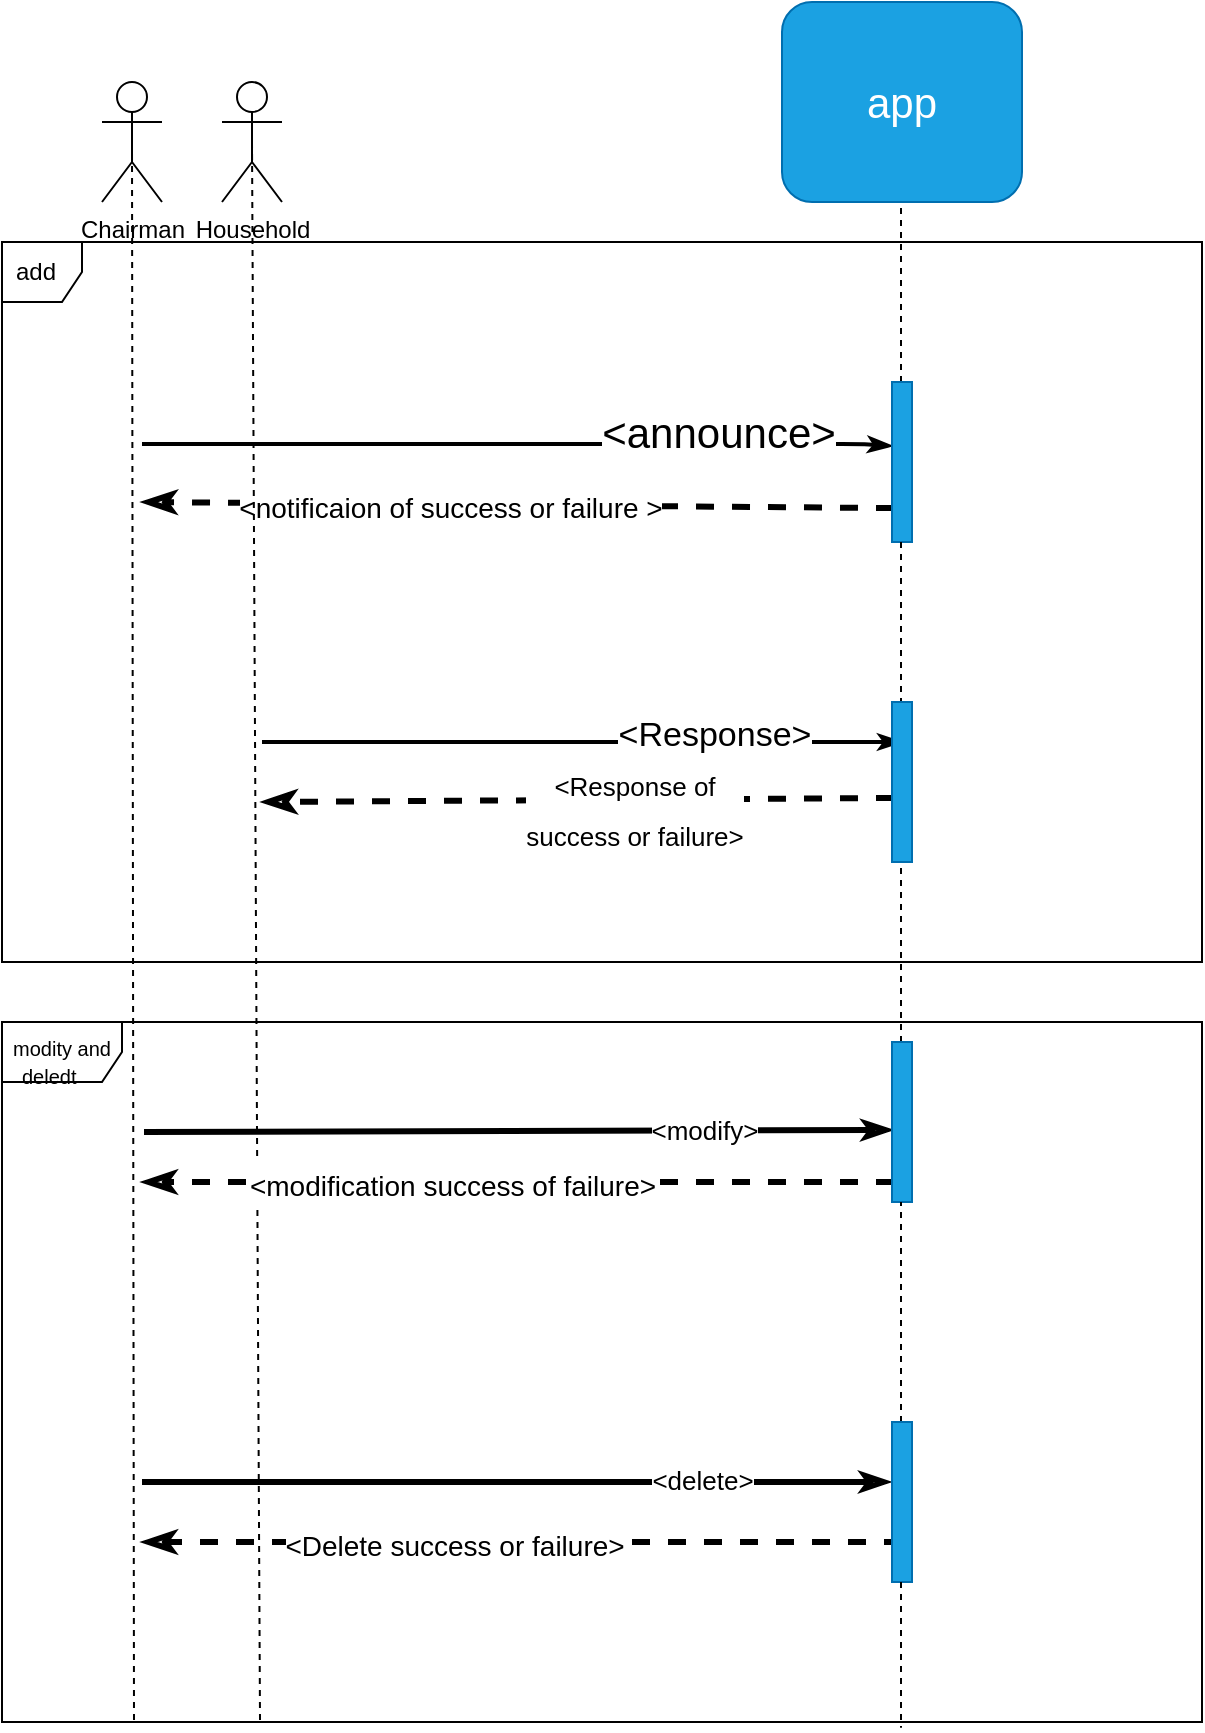 <mxfile>
    <diagram id="HGop-Nxr37AIR5w5kz6b" name="第1頁">
        <mxGraphModel dx="890" dy="682" grid="1" gridSize="10" guides="1" tooltips="1" connect="1" arrows="1" fold="1" page="1" pageScale="1" pageWidth="827" pageHeight="1169" math="0" shadow="0">
            <root>
                <mxCell id="0"/>
                <mxCell id="1" parent="0"/>
                <mxCell id="2" value="Chairman&lt;br&gt;" style="shape=umlActor;verticalLabelPosition=bottom;verticalAlign=top;html=1;outlineConnect=0;" vertex="1" parent="1">
                    <mxGeometry x="210" y="60" width="30" height="60" as="geometry"/>
                </mxCell>
                <mxCell id="3" value="Household" style="shape=umlActor;verticalLabelPosition=bottom;verticalAlign=top;html=1;outlineConnect=0;" vertex="1" parent="1">
                    <mxGeometry x="270" y="60" width="30" height="60" as="geometry"/>
                </mxCell>
                <mxCell id="4" value="add" style="shape=umlFrame;whiteSpace=wrap;html=1;width=40;height=30;boundedLbl=1;verticalAlign=middle;align=left;spacingLeft=5;" vertex="1" parent="1">
                    <mxGeometry x="160" y="140" width="600" height="360" as="geometry"/>
                </mxCell>
                <mxCell id="13" value="&amp;lt;announce&amp;gt;" style="html=1;verticalAlign=bottom;endArrow=classicThin;fontSize=21;targetPerimeterSpacing=30;entryX=0;entryY=0.4;entryDx=0;entryDy=0;entryPerimeter=0;endFill=1;strokeWidth=2;" edge="1" parent="1" target="22">
                    <mxGeometry x="0.536" y="-9" relative="1" as="geometry">
                        <mxPoint x="230" y="241" as="sourcePoint"/>
                        <mxPoint x="594.5" y="241.04" as="targetPoint"/>
                        <Array as="points">
                            <mxPoint x="590" y="241"/>
                        </Array>
                        <mxPoint as="offset"/>
                    </mxGeometry>
                </mxCell>
                <mxCell id="14" value="&lt;font style=&quot;font-size: 14px;&quot;&gt;&amp;lt;notificaion of success or failure &amp;gt;&lt;/font&gt;" style="html=1;verticalAlign=bottom;endArrow=classicThin;dashed=1;endSize=8;exitX=0.1;exitY=0.788;fontSize=21;endFill=0;strokeWidth=3;exitDx=0;exitDy=0;exitPerimeter=0;" edge="1" parent="1" source="22">
                    <mxGeometry x="0.178" y="14" relative="1" as="geometry">
                        <mxPoint x="230" y="270" as="targetPoint"/>
                        <mxPoint as="offset"/>
                        <mxPoint x="601" y="270" as="sourcePoint"/>
                    </mxGeometry>
                </mxCell>
                <mxCell id="15" value="&lt;font style=&quot;font-size: 17px;&quot;&gt;&amp;lt;Response&amp;gt;&lt;/font&gt;" style="html=1;verticalAlign=bottom;endArrow=classicThin;fontSize=21;targetPerimeterSpacing=30;entryX=0.5;entryY=0.25;entryDx=0;entryDy=0;entryPerimeter=0;endFill=1;strokeWidth=2;" edge="1" parent="1" target="24">
                    <mxGeometry x="0.412" y="-9" relative="1" as="geometry">
                        <mxPoint x="290" y="390" as="sourcePoint"/>
                        <mxPoint x="567.5" y="390.04" as="targetPoint"/>
                        <Array as="points">
                            <mxPoint x="563" y="390"/>
                        </Array>
                        <mxPoint as="offset"/>
                    </mxGeometry>
                </mxCell>
                <mxCell id="16" value="&lt;font style=&quot;font-size: 13px;&quot;&gt;&amp;lt;Response of&lt;br&gt;success or failure&amp;gt;&lt;/font&gt;" style="html=1;verticalAlign=bottom;endArrow=classicThin;dashed=1;endSize=8;fontSize=21;targetPerimeterSpacing=0;endFill=0;strokeWidth=3;exitX=0.1;exitY=0.6;exitDx=0;exitDy=0;exitPerimeter=0;" edge="1" parent="1" source="24">
                    <mxGeometry x="-0.176" y="30" relative="1" as="geometry">
                        <mxPoint x="290" y="420" as="targetPoint"/>
                        <mxPoint x="585" y="420" as="sourcePoint"/>
                        <mxPoint as="offset"/>
                    </mxGeometry>
                </mxCell>
                <mxCell id="18" style="edgeStyle=none;html=1;dashed=1;fontSize=10;endArrow=none;endFill=0;targetPerimeterSpacing=0;exitX=0.5;exitY=0.5;exitDx=0;exitDy=0;exitPerimeter=0;entryX=0.215;entryY=0.997;entryDx=0;entryDy=0;entryPerimeter=0;" edge="1" parent="1" source="3" target="27">
                    <mxGeometry relative="1" as="geometry">
                        <mxPoint x="290" y="970" as="targetPoint"/>
                        <mxPoint x="285.181" y="170" as="sourcePoint"/>
                    </mxGeometry>
                </mxCell>
                <mxCell id="19" style="edgeStyle=none;html=1;dashed=1;fontSize=10;endArrow=none;endFill=0;targetPerimeterSpacing=0;exitX=0.5;exitY=0.5;exitDx=0;exitDy=0;exitPerimeter=0;entryX=0.11;entryY=1;entryDx=0;entryDy=0;entryPerimeter=0;" edge="1" parent="1" source="2" target="27">
                    <mxGeometry relative="1" as="geometry">
                        <mxPoint x="227.5" y="960" as="targetPoint"/>
                        <mxPoint x="222.5" y="130" as="sourcePoint"/>
                    </mxGeometry>
                </mxCell>
                <mxCell id="20" value="&lt;font style=&quot;font-size: 21px;&quot;&gt;app&lt;/font&gt;" style="rounded=1;whiteSpace=wrap;html=1;fillColor=#1ba1e2;fontColor=#ffffff;strokeColor=#006EAF;" vertex="1" parent="1">
                    <mxGeometry x="550" y="20" width="120" height="100" as="geometry"/>
                </mxCell>
                <mxCell id="21" style="edgeStyle=none;html=1;entryX=0.5;entryY=1;entryDx=0;entryDy=0;fontSize=21;dashed=1;endArrow=none;endFill=0;" edge="1" parent="1">
                    <mxGeometry relative="1" as="geometry">
                        <mxPoint x="609.5" y="210" as="sourcePoint"/>
                        <mxPoint x="609.5" y="120" as="targetPoint"/>
                    </mxGeometry>
                </mxCell>
                <mxCell id="22" value="" style="html=1;points=[];perimeter=orthogonalPerimeter;fontSize=21;fillColor=#1ba1e2;fontColor=#ffffff;strokeColor=#006EAF;" vertex="1" parent="1">
                    <mxGeometry x="605" y="210" width="10" height="80" as="geometry"/>
                </mxCell>
                <mxCell id="23" style="edgeStyle=none;html=1;dashed=1;fontSize=21;endArrow=none;endFill=0;targetPerimeterSpacing=0;" edge="1" parent="1">
                    <mxGeometry relative="1" as="geometry">
                        <mxPoint x="609.5" y="290" as="sourcePoint"/>
                        <mxPoint x="609.5" y="370" as="targetPoint"/>
                    </mxGeometry>
                </mxCell>
                <mxCell id="24" value="" style="html=1;points=[];perimeter=orthogonalPerimeter;fontSize=21;fillColor=#1ba1e2;fontColor=#ffffff;strokeColor=#006EAF;" vertex="1" parent="1">
                    <mxGeometry x="605" y="370" width="10" height="80" as="geometry"/>
                </mxCell>
                <mxCell id="26" style="edgeStyle=none;html=1;strokeWidth=1;fontSize=13;endArrow=none;endFill=0;targetPerimeterSpacing=0;dashed=1;" edge="1" parent="1">
                    <mxGeometry relative="1" as="geometry">
                        <mxPoint x="609.5" y="540" as="sourcePoint"/>
                        <mxPoint x="609.5" y="450" as="targetPoint"/>
                    </mxGeometry>
                </mxCell>
                <mxCell id="27" value="&lt;font style=&quot;font-size: 10px;&quot;&gt;modity and&lt;br&gt;&lt;div style=&quot;text-align: right;&quot;&gt;&lt;span style=&quot;background-color: initial;&quot;&gt;deledt&lt;/span&gt;&lt;span style=&quot;background-color: initial; white-space: pre;&quot;&gt;&#9;&lt;/span&gt;&lt;/div&gt;&lt;/font&gt;" style="shape=umlFrame;whiteSpace=wrap;html=1;fontSize=21;" vertex="1" parent="1">
                    <mxGeometry x="160" y="530" width="600" height="350" as="geometry"/>
                </mxCell>
                <mxCell id="28" style="edgeStyle=none;html=1;strokeWidth=3;fontSize=13;endArrow=classicThin;endFill=0;targetPerimeterSpacing=0;entryX=0;entryY=0.55;entryDx=0;entryDy=0;entryPerimeter=0;" edge="1" parent="1" target="34">
                    <mxGeometry relative="1" as="geometry">
                        <mxPoint x="231" y="585" as="sourcePoint"/>
                        <mxPoint x="596" y="585" as="targetPoint"/>
                    </mxGeometry>
                </mxCell>
                <mxCell id="29" value="&amp;lt;modify&amp;gt;" style="edgeLabel;html=1;align=center;verticalAlign=middle;resizable=0;points=[];fontSize=13;" vertex="1" connectable="0" parent="28">
                    <mxGeometry x="0.495" y="1" relative="1" as="geometry">
                        <mxPoint as="offset"/>
                    </mxGeometry>
                </mxCell>
                <mxCell id="30" value="&lt;span style=&quot;font-size: 14px;&quot;&gt;&amp;lt;modification success of failure&amp;gt;&lt;/span&gt;" style="html=1;verticalAlign=bottom;endArrow=classicThin;dashed=1;endSize=8;exitX=0.1;exitY=0.875;fontSize=21;endFill=0;strokeWidth=3;exitDx=0;exitDy=0;exitPerimeter=0;" edge="1" parent="1" source="34">
                    <mxGeometry x="0.178" y="14" relative="1" as="geometry">
                        <mxPoint x="230" y="610" as="targetPoint"/>
                        <mxPoint x="595" y="610" as="sourcePoint"/>
                        <mxPoint as="offset"/>
                    </mxGeometry>
                </mxCell>
                <mxCell id="31" style="edgeStyle=none;html=1;strokeWidth=3;fontSize=13;endArrow=classicThin;endFill=0;targetPerimeterSpacing=0;entryX=-0.1;entryY=0.375;entryDx=0;entryDy=0;entryPerimeter=0;" edge="1" parent="1" target="36">
                    <mxGeometry relative="1" as="geometry">
                        <mxPoint x="230" y="760" as="sourcePoint"/>
                        <mxPoint x="595" y="760" as="targetPoint"/>
                    </mxGeometry>
                </mxCell>
                <mxCell id="32" value="&amp;lt;delete&amp;gt;" style="edgeLabel;html=1;align=center;verticalAlign=middle;resizable=0;points=[];fontSize=13;" vertex="1" connectable="0" parent="31">
                    <mxGeometry x="0.495" y="1" relative="1" as="geometry">
                        <mxPoint as="offset"/>
                    </mxGeometry>
                </mxCell>
                <mxCell id="33" value="&lt;span style=&quot;font-size: 14px;&quot;&gt;&amp;lt;Delete success or failure&amp;gt;&lt;/span&gt;" style="html=1;verticalAlign=bottom;endArrow=classicThin;dashed=1;endSize=8;exitX=0.5;exitY=0.75;fontSize=21;endFill=0;strokeWidth=3;exitDx=0;exitDy=0;exitPerimeter=0;" edge="1" parent="1" source="36">
                    <mxGeometry x="0.178" y="14" relative="1" as="geometry">
                        <mxPoint x="230" y="790" as="targetPoint"/>
                        <mxPoint x="585" y="790" as="sourcePoint"/>
                        <mxPoint as="offset"/>
                    </mxGeometry>
                </mxCell>
                <mxCell id="34" value="" style="html=1;points=[];perimeter=orthogonalPerimeter;fontSize=21;fillColor=#1ba1e2;fontColor=#ffffff;strokeColor=#006EAF;" vertex="1" parent="1">
                    <mxGeometry x="605" y="540" width="10" height="80" as="geometry"/>
                </mxCell>
                <mxCell id="35" style="edgeStyle=none;html=1;dashed=1;strokeWidth=1;fontSize=13;endArrow=none;endFill=0;targetPerimeterSpacing=0;" edge="1" parent="1">
                    <mxGeometry relative="1" as="geometry">
                        <mxPoint x="609.5" y="730" as="sourcePoint"/>
                        <mxPoint x="609.5" y="620" as="targetPoint"/>
                    </mxGeometry>
                </mxCell>
                <mxCell id="36" value="" style="html=1;points=[];perimeter=orthogonalPerimeter;fontSize=21;fillColor=#1ba1e2;fontColor=#ffffff;strokeColor=#006EAF;" vertex="1" parent="1">
                    <mxGeometry x="605" y="730" width="10" height="80" as="geometry"/>
                </mxCell>
                <mxCell id="37" style="edgeStyle=none;html=1;entryX=0.774;entryY=1.008;entryDx=0;entryDy=0;entryPerimeter=0;dashed=1;strokeWidth=1;fontSize=13;endArrow=none;endFill=0;targetPerimeterSpacing=0;" edge="1" parent="1">
                    <mxGeometry relative="1" as="geometry">
                        <mxPoint x="609.5" y="810" as="sourcePoint"/>
                        <mxPoint x="609.5" y="882.88" as="targetPoint"/>
                    </mxGeometry>
                </mxCell>
            </root>
        </mxGraphModel>
    </diagram>
</mxfile>